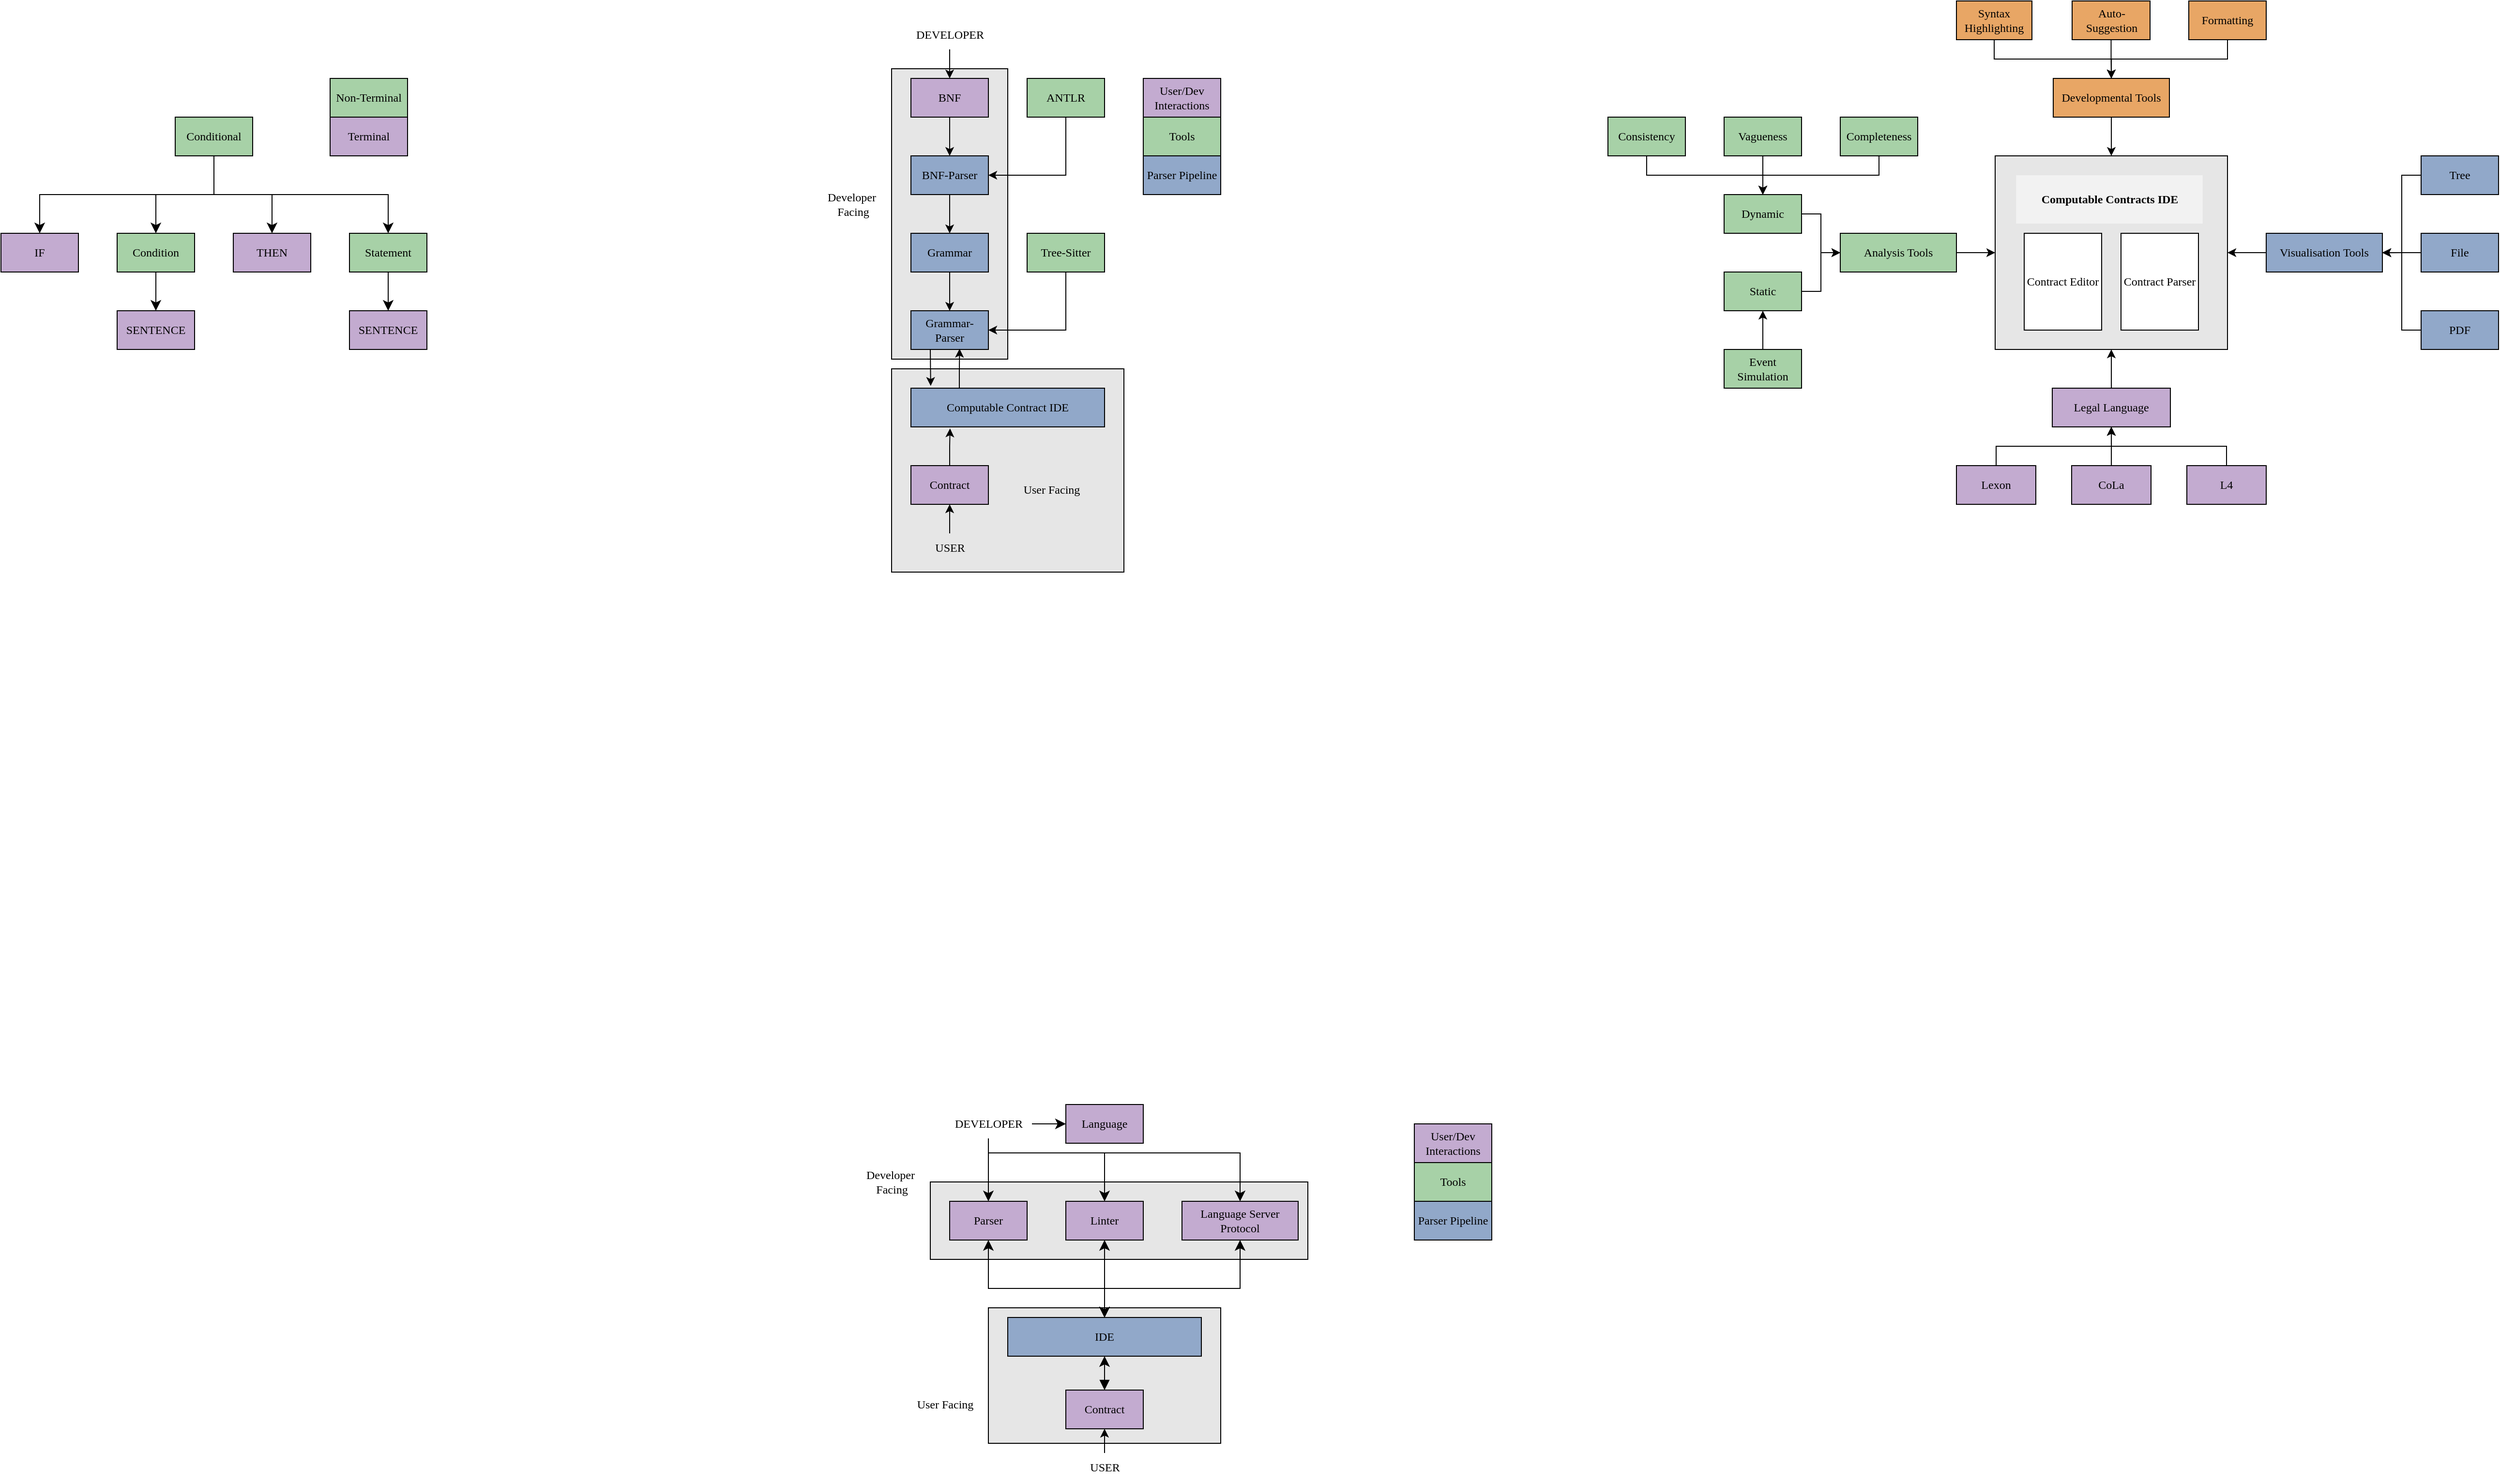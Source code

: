 <mxfile version="26.1.0">
  <diagram name="Page-1" id="Yk5gqsM_una3mSJjagre">
    <mxGraphModel dx="2162" dy="945" grid="1" gridSize="10" guides="1" tooltips="1" connect="1" arrows="1" fold="1" page="1" pageScale="1" pageWidth="850" pageHeight="1100" math="0" shadow="0">
      <root>
        <mxCell id="0" />
        <mxCell id="1" parent="0" />
        <mxCell id="toREJBgp3T2Z5otdVvuI-4" value="" style="rounded=0;whiteSpace=wrap;html=1;fillColor=#E6E6E6;" parent="1" vertex="1">
          <mxGeometry x="1280" y="200" width="240" height="200" as="geometry" />
        </mxCell>
        <mxCell id="Hwh45yyVBSEUl5WAiRsI-37" value="" style="rounded=0;whiteSpace=wrap;html=1;fillColor=#E6E6E6;" parent="1" vertex="1">
          <mxGeometry x="140" y="420" width="240" height="210" as="geometry" />
        </mxCell>
        <mxCell id="Hwh45yyVBSEUl5WAiRsI-35" value="" style="rounded=0;whiteSpace=wrap;html=1;fillColor=#E6E6E6;" parent="1" vertex="1">
          <mxGeometry x="140" y="110" width="120" height="300" as="geometry" />
        </mxCell>
        <mxCell id="Hwh45yyVBSEUl5WAiRsI-8" style="edgeStyle=orthogonalEdgeStyle;rounded=0;orthogonalLoop=1;jettySize=auto;html=1;entryX=0.5;entryY=0;entryDx=0;entryDy=0;" parent="1" source="Hwh45yyVBSEUl5WAiRsI-1" target="Hwh45yyVBSEUl5WAiRsI-7" edge="1">
          <mxGeometry relative="1" as="geometry" />
        </mxCell>
        <mxCell id="Hwh45yyVBSEUl5WAiRsI-1" value="&lt;font face=&quot;Avenir&quot;&gt;BNF&lt;/font&gt;" style="rounded=0;whiteSpace=wrap;html=1;fillColor=#C3ABD0;" parent="1" vertex="1">
          <mxGeometry x="160" y="120" width="80" height="40" as="geometry" />
        </mxCell>
        <mxCell id="Hwh45yyVBSEUl5WAiRsI-4" style="edgeStyle=orthogonalEdgeStyle;rounded=0;orthogonalLoop=1;jettySize=auto;html=1;entryX=0.5;entryY=0;entryDx=0;entryDy=0;" parent="1" source="Hwh45yyVBSEUl5WAiRsI-3" target="Hwh45yyVBSEUl5WAiRsI-1" edge="1">
          <mxGeometry relative="1" as="geometry" />
        </mxCell>
        <mxCell id="Hwh45yyVBSEUl5WAiRsI-3" value="&lt;font face=&quot;Avenir&quot;&gt;DEVELOPER&lt;/font&gt;" style="text;html=1;align=center;verticalAlign=middle;resizable=0;points=[];autosize=1;strokeColor=none;fillColor=none;" parent="1" vertex="1">
          <mxGeometry x="155" y="60" width="90" height="30" as="geometry" />
        </mxCell>
        <mxCell id="Hwh45yyVBSEUl5WAiRsI-6" style="edgeStyle=orthogonalEdgeStyle;rounded=0;orthogonalLoop=1;jettySize=auto;html=1;entryX=1;entryY=0.5;entryDx=0;entryDy=0;exitX=0.5;exitY=1;exitDx=0;exitDy=0;" parent="1" source="Hwh45yyVBSEUl5WAiRsI-5" target="Hwh45yyVBSEUl5WAiRsI-7" edge="1">
          <mxGeometry relative="1" as="geometry">
            <mxPoint x="320" y="200" as="targetPoint" />
          </mxGeometry>
        </mxCell>
        <mxCell id="Hwh45yyVBSEUl5WAiRsI-5" value="&lt;font face=&quot;Avenir&quot;&gt;ANTLR&lt;/font&gt;" style="rounded=0;whiteSpace=wrap;html=1;fillColor=#A7D1A7;" parent="1" vertex="1">
          <mxGeometry x="280" y="120" width="80" height="40" as="geometry" />
        </mxCell>
        <mxCell id="Hwh45yyVBSEUl5WAiRsI-10" style="edgeStyle=orthogonalEdgeStyle;rounded=0;orthogonalLoop=1;jettySize=auto;html=1;" parent="1" source="Hwh45yyVBSEUl5WAiRsI-7" target="Hwh45yyVBSEUl5WAiRsI-9" edge="1">
          <mxGeometry relative="1" as="geometry" />
        </mxCell>
        <mxCell id="Hwh45yyVBSEUl5WAiRsI-7" value="&lt;font face=&quot;Avenir&quot;&gt;BNF-Parser&lt;/font&gt;" style="rounded=0;whiteSpace=wrap;html=1;fillColor=#91A8C9;" parent="1" vertex="1">
          <mxGeometry x="160" y="200" width="80" height="40" as="geometry" />
        </mxCell>
        <mxCell id="Hwh45yyVBSEUl5WAiRsI-11" style="edgeStyle=orthogonalEdgeStyle;rounded=0;orthogonalLoop=1;jettySize=auto;html=1;" parent="1" source="Hwh45yyVBSEUl5WAiRsI-9" target="Hwh45yyVBSEUl5WAiRsI-12" edge="1">
          <mxGeometry relative="1" as="geometry">
            <mxPoint x="200" y="360" as="targetPoint" />
          </mxGeometry>
        </mxCell>
        <mxCell id="Hwh45yyVBSEUl5WAiRsI-9" value="&lt;font face=&quot;Avenir&quot;&gt;Grammar&lt;/font&gt;" style="rounded=0;whiteSpace=wrap;html=1;fillColor=#91A8C9;" parent="1" vertex="1">
          <mxGeometry x="160" y="280" width="80" height="40" as="geometry" />
        </mxCell>
        <mxCell id="Hwh45yyVBSEUl5WAiRsI-12" value="&lt;font face=&quot;Avenir&quot;&gt;Grammar-Parser&lt;/font&gt;" style="rounded=0;whiteSpace=wrap;html=1;fillColor=#91A8C9;" parent="1" vertex="1">
          <mxGeometry x="160" y="360" width="80" height="40" as="geometry" />
        </mxCell>
        <mxCell id="Hwh45yyVBSEUl5WAiRsI-15" style="edgeStyle=orthogonalEdgeStyle;rounded=0;orthogonalLoop=1;jettySize=auto;html=1;entryX=1;entryY=0.5;entryDx=0;entryDy=0;exitX=0.5;exitY=1;exitDx=0;exitDy=0;" parent="1" source="Hwh45yyVBSEUl5WAiRsI-14" target="Hwh45yyVBSEUl5WAiRsI-12" edge="1">
          <mxGeometry relative="1" as="geometry" />
        </mxCell>
        <mxCell id="Hwh45yyVBSEUl5WAiRsI-14" value="&lt;font face=&quot;Avenir&quot;&gt;Tree-Sitter&lt;/font&gt;" style="rounded=0;whiteSpace=wrap;html=1;fillColor=#A7D1A7;" parent="1" vertex="1">
          <mxGeometry x="280" y="280" width="80" height="40" as="geometry" />
        </mxCell>
        <mxCell id="Hwh45yyVBSEUl5WAiRsI-18" value="&lt;font face=&quot;Avenir&quot;&gt;Computable Contract IDE&lt;/font&gt;" style="rounded=0;whiteSpace=wrap;html=1;fillColor=#91A8C9;" parent="1" vertex="1">
          <mxGeometry x="160" y="440" width="200" height="40" as="geometry" />
        </mxCell>
        <mxCell id="Hwh45yyVBSEUl5WAiRsI-23" style="edgeStyle=orthogonalEdgeStyle;rounded=0;orthogonalLoop=1;jettySize=auto;html=1;exitX=0.25;exitY=1;exitDx=0;exitDy=0;entryX=0.102;entryY=-0.06;entryDx=0;entryDy=0;entryPerimeter=0;" parent="1" source="Hwh45yyVBSEUl5WAiRsI-12" target="Hwh45yyVBSEUl5WAiRsI-18" edge="1">
          <mxGeometry relative="1" as="geometry" />
        </mxCell>
        <mxCell id="Hwh45yyVBSEUl5WAiRsI-26" style="edgeStyle=orthogonalEdgeStyle;rounded=0;orthogonalLoop=1;jettySize=auto;html=1;exitX=0.25;exitY=0;exitDx=0;exitDy=0;entryX=0.628;entryY=0.982;entryDx=0;entryDy=0;entryPerimeter=0;" parent="1" source="Hwh45yyVBSEUl5WAiRsI-18" target="Hwh45yyVBSEUl5WAiRsI-12" edge="1">
          <mxGeometry relative="1" as="geometry" />
        </mxCell>
        <mxCell id="Hwh45yyVBSEUl5WAiRsI-28" value="&lt;font face=&quot;Avenir&quot;&gt;Contract&lt;/font&gt;" style="rounded=0;whiteSpace=wrap;html=1;fillColor=#C3ABD0;" parent="1" vertex="1">
          <mxGeometry x="160" y="520" width="80" height="40" as="geometry" />
        </mxCell>
        <mxCell id="Hwh45yyVBSEUl5WAiRsI-31" style="edgeStyle=orthogonalEdgeStyle;rounded=0;orthogonalLoop=1;jettySize=auto;html=1;entryX=0.202;entryY=1.041;entryDx=0;entryDy=0;entryPerimeter=0;" parent="1" source="Hwh45yyVBSEUl5WAiRsI-28" target="Hwh45yyVBSEUl5WAiRsI-18" edge="1">
          <mxGeometry relative="1" as="geometry" />
        </mxCell>
        <mxCell id="Hwh45yyVBSEUl5WAiRsI-33" style="edgeStyle=orthogonalEdgeStyle;rounded=0;orthogonalLoop=1;jettySize=auto;html=1;entryX=0.5;entryY=1;entryDx=0;entryDy=0;" parent="1" source="Hwh45yyVBSEUl5WAiRsI-32" target="Hwh45yyVBSEUl5WAiRsI-28" edge="1">
          <mxGeometry relative="1" as="geometry" />
        </mxCell>
        <mxCell id="Hwh45yyVBSEUl5WAiRsI-32" value="&lt;font face=&quot;Avenir&quot;&gt;USER&lt;/font&gt;" style="text;html=1;align=center;verticalAlign=middle;resizable=0;points=[];autosize=1;strokeColor=none;fillColor=none;" parent="1" vertex="1">
          <mxGeometry x="175" y="590" width="50" height="30" as="geometry" />
        </mxCell>
        <mxCell id="Hwh45yyVBSEUl5WAiRsI-38" value="&lt;font face=&quot;Avenir&quot;&gt;Developer&amp;nbsp;&lt;/font&gt;&lt;div&gt;&lt;font face=&quot;Avenir&quot;&gt;Facing&lt;/font&gt;&lt;/div&gt;" style="text;html=1;align=center;verticalAlign=middle;resizable=0;points=[];autosize=1;strokeColor=none;fillColor=none;" parent="1" vertex="1">
          <mxGeometry x="60" y="230" width="80" height="40" as="geometry" />
        </mxCell>
        <mxCell id="Hwh45yyVBSEUl5WAiRsI-39" value="&lt;font face=&quot;Avenir&quot;&gt;User Facing&lt;/font&gt;" style="text;html=1;align=center;verticalAlign=middle;resizable=0;points=[];autosize=1;strokeColor=none;fillColor=none;" parent="1" vertex="1">
          <mxGeometry x="260" y="530" width="90" height="30" as="geometry" />
        </mxCell>
        <mxCell id="Hwh45yyVBSEUl5WAiRsI-41" value="&lt;font face=&quot;Avenir&quot;&gt;User/Dev Interactions&lt;/font&gt;" style="rounded=0;whiteSpace=wrap;html=1;fillColor=#C3ABD0;" parent="1" vertex="1">
          <mxGeometry x="400" y="120" width="80" height="40" as="geometry" />
        </mxCell>
        <mxCell id="Hwh45yyVBSEUl5WAiRsI-42" value="&lt;font face=&quot;Avenir&quot;&gt;Tools&lt;/font&gt;" style="rounded=0;whiteSpace=wrap;html=1;fillColor=#A7D1A7;" parent="1" vertex="1">
          <mxGeometry x="400" y="160" width="80" height="40" as="geometry" />
        </mxCell>
        <mxCell id="Hwh45yyVBSEUl5WAiRsI-43" value="&lt;font face=&quot;Avenir&quot;&gt;Parser Pipeline&lt;/font&gt;" style="rounded=0;whiteSpace=wrap;html=1;fillColor=#91A8C9;" parent="1" vertex="1">
          <mxGeometry x="400" y="200" width="80" height="40" as="geometry" />
        </mxCell>
        <mxCell id="toREJBgp3T2Z5otdVvuI-7" style="edgeStyle=orthogonalEdgeStyle;rounded=0;orthogonalLoop=1;jettySize=auto;html=1;entryX=0.5;entryY=1;entryDx=0;entryDy=0;" parent="1" source="toREJBgp3T2Z5otdVvuI-1" target="toREJBgp3T2Z5otdVvuI-4" edge="1">
          <mxGeometry relative="1" as="geometry" />
        </mxCell>
        <mxCell id="toREJBgp3T2Z5otdVvuI-1" value="&lt;font face=&quot;Avenir&quot;&gt;Legal Language&lt;/font&gt;" style="rounded=0;whiteSpace=wrap;html=1;fillColor=#C3ABD0;" parent="1" vertex="1">
          <mxGeometry x="1339" y="440" width="122" height="40" as="geometry" />
        </mxCell>
        <mxCell id="toREJBgp3T2Z5otdVvuI-5" style="edgeStyle=orthogonalEdgeStyle;rounded=0;orthogonalLoop=1;jettySize=auto;html=1;entryX=0;entryY=0.5;entryDx=0;entryDy=0;" parent="1" source="toREJBgp3T2Z5otdVvuI-2" target="toREJBgp3T2Z5otdVvuI-4" edge="1">
          <mxGeometry relative="1" as="geometry" />
        </mxCell>
        <mxCell id="toREJBgp3T2Z5otdVvuI-2" value="&lt;font face=&quot;Avenir&quot;&gt;Analysis Tools&lt;/font&gt;" style="rounded=0;whiteSpace=wrap;html=1;fillColor=#A7D1A7;" parent="1" vertex="1">
          <mxGeometry x="1120" y="280" width="120" height="40" as="geometry" />
        </mxCell>
        <mxCell id="toREJBgp3T2Z5otdVvuI-6" style="edgeStyle=orthogonalEdgeStyle;rounded=0;orthogonalLoop=1;jettySize=auto;html=1;entryX=1;entryY=0.5;entryDx=0;entryDy=0;" parent="1" source="toREJBgp3T2Z5otdVvuI-3" target="toREJBgp3T2Z5otdVvuI-4" edge="1">
          <mxGeometry relative="1" as="geometry" />
        </mxCell>
        <mxCell id="toREJBgp3T2Z5otdVvuI-3" value="&lt;font face=&quot;Avenir&quot;&gt;Visualisation Tools&lt;/font&gt;" style="rounded=0;whiteSpace=wrap;html=1;fillColor=#91A8C9;" parent="1" vertex="1">
          <mxGeometry x="1560" y="280" width="120" height="40" as="geometry" />
        </mxCell>
        <mxCell id="toREJBgp3T2Z5otdVvuI-8" value="&lt;font face=&quot;Avenir&quot;&gt;Computable Contracts IDE&lt;/font&gt;" style="text;html=1;align=center;verticalAlign=middle;whiteSpace=wrap;rounded=0;fontStyle=1;fillColor=#F2F2F2;" parent="1" vertex="1">
          <mxGeometry x="1301.63" y="220" width="192.75" height="50" as="geometry" />
        </mxCell>
        <mxCell id="toREJBgp3T2Z5otdVvuI-9" value="&lt;font face=&quot;Avenir&quot;&gt;Contract Editor&lt;/font&gt;" style="rounded=0;whiteSpace=wrap;html=1;fontStyle=0" parent="1" vertex="1">
          <mxGeometry x="1310" y="280" width="80" height="100" as="geometry" />
        </mxCell>
        <mxCell id="toREJBgp3T2Z5otdVvuI-10" value="&lt;font face=&quot;Avenir&quot;&gt;Contract Parser&lt;/font&gt;" style="rounded=0;whiteSpace=wrap;html=1;fontStyle=0" parent="1" vertex="1">
          <mxGeometry x="1410" y="280" width="80" height="100" as="geometry" />
        </mxCell>
        <mxCell id="ZlwTb9oOvierl9NkocId-6" style="edgeStyle=orthogonalEdgeStyle;rounded=0;orthogonalLoop=1;jettySize=auto;html=1;entryX=1;entryY=0.5;entryDx=0;entryDy=0;" parent="1" source="ZlwTb9oOvierl9NkocId-1" target="toREJBgp3T2Z5otdVvuI-3" edge="1">
          <mxGeometry relative="1" as="geometry" />
        </mxCell>
        <mxCell id="ZlwTb9oOvierl9NkocId-1" value="&lt;font face=&quot;Avenir&quot;&gt;Tree&lt;/font&gt;" style="rounded=0;whiteSpace=wrap;html=1;fillColor=#91A8C9;" parent="1" vertex="1">
          <mxGeometry x="1720" y="200" width="80" height="40" as="geometry" />
        </mxCell>
        <mxCell id="ZlwTb9oOvierl9NkocId-5" style="edgeStyle=orthogonalEdgeStyle;rounded=0;orthogonalLoop=1;jettySize=auto;html=1;exitX=0;exitY=0.5;exitDx=0;exitDy=0;" parent="1" source="ZlwTb9oOvierl9NkocId-2" edge="1">
          <mxGeometry relative="1" as="geometry">
            <mxPoint x="1680" y="300.167" as="targetPoint" />
          </mxGeometry>
        </mxCell>
        <mxCell id="ZlwTb9oOvierl9NkocId-2" value="&lt;font face=&quot;Avenir&quot;&gt;File&lt;/font&gt;" style="rounded=0;whiteSpace=wrap;html=1;fillColor=#91A8C9;" parent="1" vertex="1">
          <mxGeometry x="1720" y="280" width="80" height="40" as="geometry" />
        </mxCell>
        <mxCell id="ZlwTb9oOvierl9NkocId-4" style="edgeStyle=orthogonalEdgeStyle;rounded=0;orthogonalLoop=1;jettySize=auto;html=1;exitX=0;exitY=0.5;exitDx=0;exitDy=0;entryX=1;entryY=0.5;entryDx=0;entryDy=0;" parent="1" source="ZlwTb9oOvierl9NkocId-3" target="toREJBgp3T2Z5otdVvuI-3" edge="1">
          <mxGeometry relative="1" as="geometry" />
        </mxCell>
        <mxCell id="ZlwTb9oOvierl9NkocId-3" value="&lt;font face=&quot;Avenir&quot;&gt;PDF&lt;/font&gt;" style="rounded=0;whiteSpace=wrap;html=1;fillColor=#91A8C9;" parent="1" vertex="1">
          <mxGeometry x="1720" y="360" width="80" height="40" as="geometry" />
        </mxCell>
        <mxCell id="ZlwTb9oOvierl9NkocId-8" style="edgeStyle=orthogonalEdgeStyle;rounded=0;orthogonalLoop=1;jettySize=auto;html=1;entryX=0;entryY=0.5;entryDx=0;entryDy=0;" parent="1" source="ZlwTb9oOvierl9NkocId-7" target="toREJBgp3T2Z5otdVvuI-2" edge="1">
          <mxGeometry relative="1" as="geometry" />
        </mxCell>
        <mxCell id="ZlwTb9oOvierl9NkocId-7" value="&lt;font face=&quot;Avenir&quot;&gt;Dynamic&lt;/font&gt;" style="rounded=0;whiteSpace=wrap;html=1;fillColor=#A7D1A7;" parent="1" vertex="1">
          <mxGeometry x="1000" y="240" width="80" height="40" as="geometry" />
        </mxCell>
        <mxCell id="ZlwTb9oOvierl9NkocId-11" style="edgeStyle=orthogonalEdgeStyle;rounded=0;orthogonalLoop=1;jettySize=auto;html=1;entryX=0;entryY=0.5;entryDx=0;entryDy=0;" parent="1" source="ZlwTb9oOvierl9NkocId-9" target="toREJBgp3T2Z5otdVvuI-2" edge="1">
          <mxGeometry relative="1" as="geometry" />
        </mxCell>
        <mxCell id="ZlwTb9oOvierl9NkocId-9" value="&lt;font face=&quot;Avenir&quot;&gt;Static&lt;/font&gt;" style="rounded=0;whiteSpace=wrap;html=1;fillColor=#A7D1A7;" parent="1" vertex="1">
          <mxGeometry x="1000" y="320" width="80" height="40" as="geometry" />
        </mxCell>
        <mxCell id="ZlwTb9oOvierl9NkocId-15" style="edgeStyle=orthogonalEdgeStyle;rounded=0;orthogonalLoop=1;jettySize=auto;html=1;entryX=0.5;entryY=0;entryDx=0;entryDy=0;exitX=0.5;exitY=1;exitDx=0;exitDy=0;" parent="1" source="ZlwTb9oOvierl9NkocId-12" target="ZlwTb9oOvierl9NkocId-7" edge="1">
          <mxGeometry relative="1" as="geometry" />
        </mxCell>
        <mxCell id="ZlwTb9oOvierl9NkocId-12" value="&lt;font face=&quot;Avenir&quot;&gt;Consistency&lt;/font&gt;" style="rounded=0;whiteSpace=wrap;html=1;fillColor=#A7D1A7;" parent="1" vertex="1">
          <mxGeometry x="880" y="160" width="80" height="40" as="geometry" />
        </mxCell>
        <mxCell id="ZlwTb9oOvierl9NkocId-16" style="edgeStyle=orthogonalEdgeStyle;rounded=0;orthogonalLoop=1;jettySize=auto;html=1;" parent="1" source="ZlwTb9oOvierl9NkocId-13" edge="1">
          <mxGeometry relative="1" as="geometry">
            <mxPoint x="1040" y="240" as="targetPoint" />
          </mxGeometry>
        </mxCell>
        <mxCell id="ZlwTb9oOvierl9NkocId-13" value="&lt;font face=&quot;Avenir&quot;&gt;Vagueness&lt;/font&gt;" style="rounded=0;whiteSpace=wrap;html=1;fillColor=#A7D1A7;" parent="1" vertex="1">
          <mxGeometry x="1000" y="160" width="80" height="40" as="geometry" />
        </mxCell>
        <mxCell id="ZlwTb9oOvierl9NkocId-17" style="edgeStyle=orthogonalEdgeStyle;rounded=0;orthogonalLoop=1;jettySize=auto;html=1;entryX=0.5;entryY=0;entryDx=0;entryDy=0;exitX=0.5;exitY=1;exitDx=0;exitDy=0;" parent="1" source="ZlwTb9oOvierl9NkocId-14" target="ZlwTb9oOvierl9NkocId-7" edge="1">
          <mxGeometry relative="1" as="geometry" />
        </mxCell>
        <mxCell id="ZlwTb9oOvierl9NkocId-14" value="&lt;font face=&quot;Avenir&quot;&gt;Completeness&lt;/font&gt;" style="rounded=0;whiteSpace=wrap;html=1;fillColor=#A7D1A7;" parent="1" vertex="1">
          <mxGeometry x="1120" y="160" width="80" height="40" as="geometry" />
        </mxCell>
        <mxCell id="ZlwTb9oOvierl9NkocId-19" style="edgeStyle=orthogonalEdgeStyle;rounded=0;orthogonalLoop=1;jettySize=auto;html=1;entryX=0.5;entryY=1;entryDx=0;entryDy=0;" parent="1" source="ZlwTb9oOvierl9NkocId-18" target="ZlwTb9oOvierl9NkocId-9" edge="1">
          <mxGeometry relative="1" as="geometry" />
        </mxCell>
        <mxCell id="ZlwTb9oOvierl9NkocId-18" value="&lt;font face=&quot;Avenir&quot;&gt;Event Simulation&lt;/font&gt;" style="rounded=0;whiteSpace=wrap;html=1;fillColor=#A7D1A7;" parent="1" vertex="1">
          <mxGeometry x="1000" y="400" width="80" height="40" as="geometry" />
        </mxCell>
        <mxCell id="ZlwTb9oOvierl9NkocId-30" style="edgeStyle=orthogonalEdgeStyle;rounded=0;orthogonalLoop=1;jettySize=auto;html=1;exitX=0.5;exitY=0;exitDx=0;exitDy=0;entryX=0.5;entryY=1;entryDx=0;entryDy=0;" parent="1" source="ZlwTb9oOvierl9NkocId-20" target="toREJBgp3T2Z5otdVvuI-1" edge="1">
          <mxGeometry relative="1" as="geometry" />
        </mxCell>
        <mxCell id="ZlwTb9oOvierl9NkocId-20" value="&lt;font face=&quot;Avenir&quot;&gt;Lexon&lt;/font&gt;" style="rounded=0;whiteSpace=wrap;html=1;fillColor=#C3ABD0;" parent="1" vertex="1">
          <mxGeometry x="1240" y="520" width="82" height="40" as="geometry" />
        </mxCell>
        <mxCell id="ZlwTb9oOvierl9NkocId-28" style="edgeStyle=orthogonalEdgeStyle;rounded=0;orthogonalLoop=1;jettySize=auto;html=1;" parent="1" source="ZlwTb9oOvierl9NkocId-21" edge="1">
          <mxGeometry relative="1" as="geometry">
            <mxPoint x="1400.0" y="480" as="targetPoint" />
          </mxGeometry>
        </mxCell>
        <mxCell id="ZlwTb9oOvierl9NkocId-21" value="&lt;font face=&quot;Avenir&quot;&gt;CoLa&lt;/font&gt;" style="rounded=0;whiteSpace=wrap;html=1;fillColor=#C3ABD0;" parent="1" vertex="1">
          <mxGeometry x="1359" y="520" width="82" height="40" as="geometry" />
        </mxCell>
        <mxCell id="ZlwTb9oOvierl9NkocId-27" style="edgeStyle=orthogonalEdgeStyle;rounded=0;orthogonalLoop=1;jettySize=auto;html=1;entryX=0.5;entryY=1;entryDx=0;entryDy=0;exitX=0.5;exitY=0;exitDx=0;exitDy=0;" parent="1" source="ZlwTb9oOvierl9NkocId-22" target="toREJBgp3T2Z5otdVvuI-1" edge="1">
          <mxGeometry relative="1" as="geometry" />
        </mxCell>
        <mxCell id="ZlwTb9oOvierl9NkocId-22" value="&lt;font face=&quot;Avenir&quot;&gt;L4&lt;/font&gt;" style="rounded=0;whiteSpace=wrap;html=1;fillColor=#C3ABD0;" parent="1" vertex="1">
          <mxGeometry x="1478" y="520" width="82" height="40" as="geometry" />
        </mxCell>
        <mxCell id="ZlwTb9oOvierl9NkocId-32" style="edgeStyle=orthogonalEdgeStyle;rounded=0;orthogonalLoop=1;jettySize=auto;html=1;entryX=0.5;entryY=0;entryDx=0;entryDy=0;" parent="1" source="ZlwTb9oOvierl9NkocId-31" target="toREJBgp3T2Z5otdVvuI-4" edge="1">
          <mxGeometry relative="1" as="geometry" />
        </mxCell>
        <mxCell id="ZlwTb9oOvierl9NkocId-31" value="&lt;font face=&quot;Avenir&quot;&gt;Developmental Tools&lt;/font&gt;" style="rounded=0;whiteSpace=wrap;html=1;fillColor=#E8A665;" parent="1" vertex="1">
          <mxGeometry x="1340" y="120" width="120" height="40" as="geometry" />
        </mxCell>
        <mxCell id="ZlwTb9oOvierl9NkocId-38" style="edgeStyle=orthogonalEdgeStyle;rounded=0;orthogonalLoop=1;jettySize=auto;html=1;entryX=0.5;entryY=0;entryDx=0;entryDy=0;exitX=0.5;exitY=1;exitDx=0;exitDy=0;" parent="1" source="ZlwTb9oOvierl9NkocId-33" target="ZlwTb9oOvierl9NkocId-31" edge="1">
          <mxGeometry relative="1" as="geometry" />
        </mxCell>
        <mxCell id="ZlwTb9oOvierl9NkocId-33" value="&lt;font face=&quot;Avenir&quot;&gt;Syntax Highlighting&lt;/font&gt;" style="rounded=0;whiteSpace=wrap;html=1;fillColor=#E8A665;" parent="1" vertex="1">
          <mxGeometry x="1240" y="40" width="78" height="40" as="geometry" />
        </mxCell>
        <mxCell id="ZlwTb9oOvierl9NkocId-37" style="edgeStyle=orthogonalEdgeStyle;rounded=0;orthogonalLoop=1;jettySize=auto;html=1;entryX=0.5;entryY=0;entryDx=0;entryDy=0;" parent="1" source="ZlwTb9oOvierl9NkocId-34" target="ZlwTb9oOvierl9NkocId-31" edge="1">
          <mxGeometry relative="1" as="geometry" />
        </mxCell>
        <mxCell id="ZlwTb9oOvierl9NkocId-34" value="&lt;font face=&quot;Avenir&quot;&gt;Auto-Suggestion&lt;/font&gt;" style="rounded=0;whiteSpace=wrap;html=1;fillColor=#E8A665;" parent="1" vertex="1">
          <mxGeometry x="1359.5" y="40" width="80.5" height="40" as="geometry" />
        </mxCell>
        <mxCell id="ZlwTb9oOvierl9NkocId-39" style="edgeStyle=orthogonalEdgeStyle;rounded=0;orthogonalLoop=1;jettySize=auto;html=1;entryX=0.5;entryY=0;entryDx=0;entryDy=0;exitX=0.5;exitY=1;exitDx=0;exitDy=0;" parent="1" source="ZlwTb9oOvierl9NkocId-35" target="ZlwTb9oOvierl9NkocId-31" edge="1">
          <mxGeometry relative="1" as="geometry" />
        </mxCell>
        <mxCell id="ZlwTb9oOvierl9NkocId-35" value="&lt;font face=&quot;Avenir&quot;&gt;Formatting&lt;/font&gt;" style="rounded=0;whiteSpace=wrap;html=1;fillColor=#E8A665;" parent="1" vertex="1">
          <mxGeometry x="1480" y="40" width="80" height="40" as="geometry" />
        </mxCell>
        <mxCell id="mIFlO-JkNO0YrqFu7DN3-11" style="edgeStyle=orthogonalEdgeStyle;rounded=0;orthogonalLoop=1;jettySize=auto;html=1;exitX=0.5;exitY=1;exitDx=0;exitDy=0;fontSize=12;startSize=8;endSize=8;entryX=0.5;entryY=0;entryDx=0;entryDy=0;" parent="1" source="mIFlO-JkNO0YrqFu7DN3-1" target="mIFlO-JkNO0YrqFu7DN3-8" edge="1">
          <mxGeometry relative="1" as="geometry">
            <mxPoint x="-559.727" y="240" as="targetPoint" />
          </mxGeometry>
        </mxCell>
        <mxCell id="mIFlO-JkNO0YrqFu7DN3-13" style="edgeStyle=orthogonalEdgeStyle;rounded=0;orthogonalLoop=1;jettySize=auto;html=1;entryX=0.5;entryY=0;entryDx=0;entryDy=0;fontSize=12;startSize=8;endSize=8;" parent="1" source="mIFlO-JkNO0YrqFu7DN3-1" target="mIFlO-JkNO0YrqFu7DN3-2" edge="1">
          <mxGeometry relative="1" as="geometry">
            <Array as="points">
              <mxPoint x="-560" y="240" />
              <mxPoint x="-740" y="240" />
            </Array>
          </mxGeometry>
        </mxCell>
        <mxCell id="mIFlO-JkNO0YrqFu7DN3-1" value="&lt;font face=&quot;Avenir&quot;&gt;Conditional&lt;/font&gt;" style="rounded=0;whiteSpace=wrap;html=1;fillColor=#A7D1A7;" parent="1" vertex="1">
          <mxGeometry x="-600" y="160" width="80" height="40" as="geometry" />
        </mxCell>
        <mxCell id="mIFlO-JkNO0YrqFu7DN3-2" value="&lt;font face=&quot;Avenir&quot;&gt;IF&lt;/font&gt;" style="rounded=0;whiteSpace=wrap;html=1;fillColor=light-dark(#c3abd0, #294e29);" parent="1" vertex="1">
          <mxGeometry x="-780" y="280" width="80" height="40" as="geometry" />
        </mxCell>
        <mxCell id="mIFlO-JkNO0YrqFu7DN3-18" style="edgeStyle=none;curved=1;rounded=0;orthogonalLoop=1;jettySize=auto;html=1;exitX=0.5;exitY=1;exitDx=0;exitDy=0;entryX=0.5;entryY=0;entryDx=0;entryDy=0;fontSize=12;startSize=8;endSize=8;" parent="1" source="mIFlO-JkNO0YrqFu7DN3-3" target="mIFlO-JkNO0YrqFu7DN3-16" edge="1">
          <mxGeometry relative="1" as="geometry" />
        </mxCell>
        <mxCell id="mIFlO-JkNO0YrqFu7DN3-3" value="&lt;font face=&quot;Avenir&quot;&gt;Condition&lt;/font&gt;" style="rounded=0;whiteSpace=wrap;html=1;fillColor=#A7D1A7;" parent="1" vertex="1">
          <mxGeometry x="-660" y="280" width="80" height="40" as="geometry" />
        </mxCell>
        <mxCell id="mIFlO-JkNO0YrqFu7DN3-19" style="edgeStyle=none;curved=1;rounded=0;orthogonalLoop=1;jettySize=auto;html=1;entryX=0.5;entryY=0;entryDx=0;entryDy=0;fontSize=12;startSize=8;endSize=8;" parent="1" source="mIFlO-JkNO0YrqFu7DN3-4" target="mIFlO-JkNO0YrqFu7DN3-17" edge="1">
          <mxGeometry relative="1" as="geometry" />
        </mxCell>
        <mxCell id="mIFlO-JkNO0YrqFu7DN3-4" value="&lt;font face=&quot;Avenir&quot;&gt;Statement&lt;/font&gt;" style="rounded=0;whiteSpace=wrap;html=1;fillColor=#A7D1A7;" parent="1" vertex="1">
          <mxGeometry x="-420" y="280" width="80" height="40" as="geometry" />
        </mxCell>
        <mxCell id="mIFlO-JkNO0YrqFu7DN3-5" value="&lt;font face=&quot;Avenir&quot;&gt;Non-Terminal&lt;/font&gt;" style="rounded=0;whiteSpace=wrap;html=1;fillColor=#A7D1A7;" parent="1" vertex="1">
          <mxGeometry x="-440" y="120" width="80" height="40" as="geometry" />
        </mxCell>
        <mxCell id="mIFlO-JkNO0YrqFu7DN3-7" value="&lt;font face=&quot;Avenir&quot;&gt;Terminal&lt;/font&gt;" style="rounded=0;whiteSpace=wrap;html=1;fillColor=#C3ABD0;" parent="1" vertex="1">
          <mxGeometry x="-440" y="160" width="80" height="40" as="geometry" />
        </mxCell>
        <mxCell id="mIFlO-JkNO0YrqFu7DN3-8" value="&lt;font face=&quot;Avenir&quot;&gt;THEN&lt;/font&gt;" style="rounded=0;whiteSpace=wrap;html=1;fillColor=light-dark(#c3abd0, #294e29);" parent="1" vertex="1">
          <mxGeometry x="-540" y="280" width="80" height="40" as="geometry" />
        </mxCell>
        <mxCell id="mIFlO-JkNO0YrqFu7DN3-14" style="edgeStyle=orthogonalEdgeStyle;rounded=0;orthogonalLoop=1;jettySize=auto;html=1;entryX=0.5;entryY=0;entryDx=0;entryDy=0;fontSize=12;startSize=8;endSize=8;exitX=0.5;exitY=1;exitDx=0;exitDy=0;" parent="1" source="mIFlO-JkNO0YrqFu7DN3-1" target="mIFlO-JkNO0YrqFu7DN3-3" edge="1">
          <mxGeometry relative="1" as="geometry">
            <mxPoint x="-550" y="210" as="sourcePoint" />
            <mxPoint x="-730" y="290" as="targetPoint" />
            <Array as="points">
              <mxPoint x="-560" y="240" />
              <mxPoint x="-620" y="240" />
            </Array>
          </mxGeometry>
        </mxCell>
        <mxCell id="mIFlO-JkNO0YrqFu7DN3-15" style="edgeStyle=orthogonalEdgeStyle;rounded=0;orthogonalLoop=1;jettySize=auto;html=1;entryX=0.5;entryY=0;entryDx=0;entryDy=0;fontSize=12;startSize=8;endSize=8;exitX=0.5;exitY=1;exitDx=0;exitDy=0;" parent="1" source="mIFlO-JkNO0YrqFu7DN3-1" target="mIFlO-JkNO0YrqFu7DN3-4" edge="1">
          <mxGeometry relative="1" as="geometry">
            <mxPoint x="-550" y="210" as="sourcePoint" />
            <mxPoint x="-610" y="290" as="targetPoint" />
            <Array as="points">
              <mxPoint x="-560" y="240" />
              <mxPoint x="-380" y="240" />
            </Array>
          </mxGeometry>
        </mxCell>
        <mxCell id="mIFlO-JkNO0YrqFu7DN3-16" value="&lt;font face=&quot;Avenir&quot;&gt;SENTENCE&lt;/font&gt;" style="rounded=0;whiteSpace=wrap;html=1;fillColor=light-dark(#c3abd0, #294e29);" parent="1" vertex="1">
          <mxGeometry x="-660" y="360" width="80" height="40" as="geometry" />
        </mxCell>
        <mxCell id="mIFlO-JkNO0YrqFu7DN3-17" value="&lt;font face=&quot;Avenir&quot;&gt;SENTENCE&lt;/font&gt;" style="rounded=0;whiteSpace=wrap;html=1;fillColor=light-dark(#c3abd0, #294e29);" parent="1" vertex="1">
          <mxGeometry x="-420" y="360" width="80" height="40" as="geometry" />
        </mxCell>
        <mxCell id="5_p8MwsJ-TnmLGE_cLR3-1" value="" style="rounded=0;whiteSpace=wrap;html=1;fillColor=#E6E6E6;" vertex="1" parent="1">
          <mxGeometry x="240" y="1390" width="240" height="140" as="geometry" />
        </mxCell>
        <mxCell id="5_p8MwsJ-TnmLGE_cLR3-2" value="" style="rounded=0;whiteSpace=wrap;html=1;fillColor=#E6E6E6;" vertex="1" parent="1">
          <mxGeometry x="180" y="1260" width="390" height="80" as="geometry" />
        </mxCell>
        <mxCell id="5_p8MwsJ-TnmLGE_cLR3-4" value="&lt;font face=&quot;Avenir&quot;&gt;Language&lt;/font&gt;" style="rounded=0;whiteSpace=wrap;html=1;fillColor=#C3ABD0;" vertex="1" parent="1">
          <mxGeometry x="320" y="1180" width="80" height="40" as="geometry" />
        </mxCell>
        <mxCell id="5_p8MwsJ-TnmLGE_cLR3-32" style="edgeStyle=orthogonalEdgeStyle;rounded=0;orthogonalLoop=1;jettySize=auto;html=1;entryX=0;entryY=0.5;entryDx=0;entryDy=0;fontSize=12;startSize=8;endSize=8;" edge="1" parent="1" source="5_p8MwsJ-TnmLGE_cLR3-6" target="5_p8MwsJ-TnmLGE_cLR3-4">
          <mxGeometry relative="1" as="geometry" />
        </mxCell>
        <mxCell id="5_p8MwsJ-TnmLGE_cLR3-33" style="edgeStyle=none;curved=1;rounded=0;orthogonalLoop=1;jettySize=auto;html=1;entryX=0.5;entryY=0;entryDx=0;entryDy=0;fontSize=12;startSize=8;endSize=8;" edge="1" parent="1" source="5_p8MwsJ-TnmLGE_cLR3-6" target="5_p8MwsJ-TnmLGE_cLR3-10">
          <mxGeometry relative="1" as="geometry" />
        </mxCell>
        <mxCell id="5_p8MwsJ-TnmLGE_cLR3-34" style="edgeStyle=orthogonalEdgeStyle;rounded=0;orthogonalLoop=1;jettySize=auto;html=1;entryX=0.5;entryY=0;entryDx=0;entryDy=0;fontSize=12;startSize=8;endSize=8;strokeColor=default;" edge="1" parent="1" source="5_p8MwsJ-TnmLGE_cLR3-6" target="5_p8MwsJ-TnmLGE_cLR3-12">
          <mxGeometry relative="1" as="geometry">
            <Array as="points">
              <mxPoint x="240" y="1230" />
              <mxPoint x="360" y="1230" />
            </Array>
          </mxGeometry>
        </mxCell>
        <mxCell id="5_p8MwsJ-TnmLGE_cLR3-35" style="edgeStyle=orthogonalEdgeStyle;rounded=0;orthogonalLoop=1;jettySize=auto;html=1;entryX=0.5;entryY=0;entryDx=0;entryDy=0;fontSize=12;startSize=8;endSize=8;" edge="1" parent="1" source="5_p8MwsJ-TnmLGE_cLR3-6" target="5_p8MwsJ-TnmLGE_cLR3-31">
          <mxGeometry relative="1" as="geometry">
            <Array as="points">
              <mxPoint x="240" y="1230" />
              <mxPoint x="500" y="1230" />
            </Array>
          </mxGeometry>
        </mxCell>
        <mxCell id="5_p8MwsJ-TnmLGE_cLR3-6" value="&lt;font face=&quot;Avenir&quot;&gt;DEVELOPER&lt;/font&gt;" style="text;html=1;align=center;verticalAlign=middle;resizable=0;points=[];autosize=1;strokeColor=none;fillColor=none;" vertex="1" parent="1">
          <mxGeometry x="195" y="1185" width="90" height="30" as="geometry" />
        </mxCell>
        <mxCell id="5_p8MwsJ-TnmLGE_cLR3-36" style="edgeStyle=orthogonalEdgeStyle;rounded=0;orthogonalLoop=1;jettySize=auto;html=1;entryX=0.5;entryY=0;entryDx=0;entryDy=0;fontSize=12;startSize=8;endSize=8;startArrow=classic;startFill=1;" edge="1" parent="1" source="5_p8MwsJ-TnmLGE_cLR3-10" target="5_p8MwsJ-TnmLGE_cLR3-16">
          <mxGeometry relative="1" as="geometry">
            <Array as="points">
              <mxPoint x="240" y="1370" />
              <mxPoint x="360" y="1370" />
            </Array>
          </mxGeometry>
        </mxCell>
        <mxCell id="5_p8MwsJ-TnmLGE_cLR3-10" value="&lt;font face=&quot;Avenir&quot;&gt;Parser&lt;/font&gt;" style="rounded=0;whiteSpace=wrap;html=1;fillColor=light-dark(#c3abd0, #4e617e);" vertex="1" parent="1">
          <mxGeometry x="200" y="1280" width="80" height="40" as="geometry" />
        </mxCell>
        <mxCell id="5_p8MwsJ-TnmLGE_cLR3-37" style="edgeStyle=orthogonalEdgeStyle;rounded=0;orthogonalLoop=1;jettySize=auto;html=1;exitX=0.5;exitY=1;exitDx=0;exitDy=0;fontSize=12;startSize=8;endSize=8;startArrow=classic;startFill=1;" edge="1" parent="1" source="5_p8MwsJ-TnmLGE_cLR3-12" target="5_p8MwsJ-TnmLGE_cLR3-16">
          <mxGeometry relative="1" as="geometry" />
        </mxCell>
        <mxCell id="5_p8MwsJ-TnmLGE_cLR3-12" value="&lt;font face=&quot;Avenir&quot;&gt;Linter&lt;/font&gt;" style="rounded=0;whiteSpace=wrap;html=1;fillColor=light-dark(#c3abd0, #4e617e);" vertex="1" parent="1">
          <mxGeometry x="320" y="1280" width="80" height="40" as="geometry" />
        </mxCell>
        <mxCell id="5_p8MwsJ-TnmLGE_cLR3-16" value="&lt;font face=&quot;Avenir&quot;&gt;IDE&lt;/font&gt;" style="rounded=0;whiteSpace=wrap;html=1;fillColor=#91A8C9;" vertex="1" parent="1">
          <mxGeometry x="260" y="1400" width="200" height="40" as="geometry" />
        </mxCell>
        <mxCell id="5_p8MwsJ-TnmLGE_cLR3-40" style="edgeStyle=none;curved=1;rounded=0;orthogonalLoop=1;jettySize=auto;html=1;entryX=0.5;entryY=1;entryDx=0;entryDy=0;fontSize=12;startSize=8;endSize=8;startArrow=block;startFill=1;" edge="1" parent="1" source="5_p8MwsJ-TnmLGE_cLR3-19" target="5_p8MwsJ-TnmLGE_cLR3-16">
          <mxGeometry relative="1" as="geometry" />
        </mxCell>
        <mxCell id="5_p8MwsJ-TnmLGE_cLR3-19" value="&lt;font face=&quot;Avenir&quot;&gt;Contract&lt;/font&gt;" style="rounded=0;whiteSpace=wrap;html=1;fillColor=#C3ABD0;" vertex="1" parent="1">
          <mxGeometry x="320" y="1475" width="80" height="40" as="geometry" />
        </mxCell>
        <mxCell id="5_p8MwsJ-TnmLGE_cLR3-21" style="edgeStyle=orthogonalEdgeStyle;rounded=0;orthogonalLoop=1;jettySize=auto;html=1;entryX=0.5;entryY=1;entryDx=0;entryDy=0;" edge="1" parent="1" source="5_p8MwsJ-TnmLGE_cLR3-22" target="5_p8MwsJ-TnmLGE_cLR3-19">
          <mxGeometry relative="1" as="geometry" />
        </mxCell>
        <mxCell id="5_p8MwsJ-TnmLGE_cLR3-22" value="&lt;font face=&quot;Avenir&quot;&gt;USER&lt;/font&gt;" style="text;html=1;align=center;verticalAlign=middle;resizable=0;points=[];autosize=1;strokeColor=none;fillColor=none;" vertex="1" parent="1">
          <mxGeometry x="335" y="1540" width="50" height="30" as="geometry" />
        </mxCell>
        <mxCell id="5_p8MwsJ-TnmLGE_cLR3-23" value="&lt;font face=&quot;Avenir&quot;&gt;Developer&amp;nbsp;&lt;/font&gt;&lt;div&gt;&lt;font face=&quot;Avenir&quot;&gt;Facing&lt;/font&gt;&lt;/div&gt;" style="text;html=1;align=center;verticalAlign=middle;resizable=0;points=[];autosize=1;strokeColor=none;fillColor=none;" vertex="1" parent="1">
          <mxGeometry x="100" y="1240" width="80" height="40" as="geometry" />
        </mxCell>
        <mxCell id="5_p8MwsJ-TnmLGE_cLR3-24" value="&lt;font face=&quot;Avenir&quot;&gt;User Facing&lt;/font&gt;" style="text;html=1;align=center;verticalAlign=middle;resizable=0;points=[];autosize=1;strokeColor=none;fillColor=none;" vertex="1" parent="1">
          <mxGeometry x="150" y="1475" width="90" height="30" as="geometry" />
        </mxCell>
        <mxCell id="5_p8MwsJ-TnmLGE_cLR3-25" value="&lt;font face=&quot;Avenir&quot;&gt;User/Dev Interactions&lt;/font&gt;" style="rounded=0;whiteSpace=wrap;html=1;fillColor=#C3ABD0;" vertex="1" parent="1">
          <mxGeometry x="680" y="1200" width="80" height="40" as="geometry" />
        </mxCell>
        <mxCell id="5_p8MwsJ-TnmLGE_cLR3-26" value="&lt;font face=&quot;Avenir&quot;&gt;Tools&lt;/font&gt;" style="rounded=0;whiteSpace=wrap;html=1;fillColor=#A7D1A7;" vertex="1" parent="1">
          <mxGeometry x="680" y="1240" width="80" height="40" as="geometry" />
        </mxCell>
        <mxCell id="5_p8MwsJ-TnmLGE_cLR3-27" value="&lt;font face=&quot;Avenir&quot;&gt;Parser Pipeline&lt;/font&gt;" style="rounded=0;whiteSpace=wrap;html=1;fillColor=#91A8C9;" vertex="1" parent="1">
          <mxGeometry x="680" y="1280" width="80" height="40" as="geometry" />
        </mxCell>
        <mxCell id="5_p8MwsJ-TnmLGE_cLR3-38" style="edgeStyle=orthogonalEdgeStyle;rounded=0;orthogonalLoop=1;jettySize=auto;html=1;entryX=0.5;entryY=0;entryDx=0;entryDy=0;fontSize=12;startSize=8;endSize=8;startArrow=classic;startFill=1;" edge="1" parent="1" source="5_p8MwsJ-TnmLGE_cLR3-31" target="5_p8MwsJ-TnmLGE_cLR3-16">
          <mxGeometry relative="1" as="geometry">
            <Array as="points">
              <mxPoint x="500" y="1370" />
              <mxPoint x="360" y="1370" />
            </Array>
          </mxGeometry>
        </mxCell>
        <mxCell id="5_p8MwsJ-TnmLGE_cLR3-31" value="&lt;font face=&quot;Avenir&quot;&gt;Language Server Protocol&lt;/font&gt;" style="rounded=0;whiteSpace=wrap;html=1;fillColor=light-dark(#c3abd0, #4e617e);" vertex="1" parent="1">
          <mxGeometry x="440" y="1280" width="120" height="40" as="geometry" />
        </mxCell>
      </root>
    </mxGraphModel>
  </diagram>
</mxfile>
